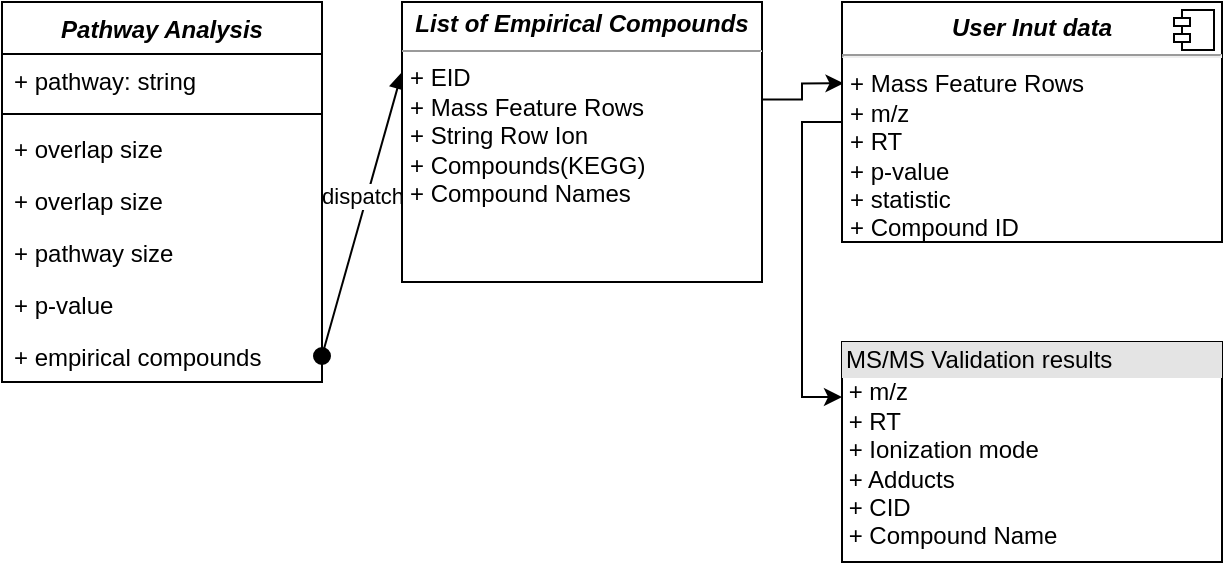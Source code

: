 <mxfile version="13.6.5" type="device"><diagram id="dZ-U_EhHM4daPbml1b-b" name="Page-1"><mxGraphModel dx="782" dy="449" grid="1" gridSize="10" guides="1" tooltips="1" connect="1" arrows="1" fold="1" page="1" pageScale="1" pageWidth="827" pageHeight="1169" math="0" shadow="0"><root><mxCell id="0"/><mxCell id="1" parent="0"/><mxCell id="Mzm3SREHgdPkiGTy58WD-12" value="dispatch" style="html=1;verticalAlign=bottom;startArrow=oval;startFill=1;endArrow=block;startSize=8;exitX=1;exitY=0.5;exitDx=0;exitDy=0;entryX=0;entryY=0.25;entryDx=0;entryDy=0;" edge="1" parent="1" source="Mzm3SREHgdPkiGTy58WD-10" target="Mzm3SREHgdPkiGTy58WD-13"><mxGeometry width="60" relative="1" as="geometry"><mxPoint x="290" y="350" as="sourcePoint"/><mxPoint x="370" y="397" as="targetPoint"/></mxGeometry></mxCell><mxCell id="Mzm3SREHgdPkiGTy58WD-17" style="edgeStyle=orthogonalEdgeStyle;rounded=0;orthogonalLoop=1;jettySize=auto;html=1;entryX=0.004;entryY=0.339;entryDx=0;entryDy=0;entryPerimeter=0;exitX=1;exitY=0.348;exitDx=0;exitDy=0;exitPerimeter=0;" edge="1" parent="1" source="Mzm3SREHgdPkiGTy58WD-13" target="Mzm3SREHgdPkiGTy58WD-14"><mxGeometry relative="1" as="geometry"/></mxCell><mxCell id="Mzm3SREHgdPkiGTy58WD-13" value="&lt;p style=&quot;margin: 0px ; margin-top: 4px ; text-align: center&quot;&gt;&lt;i&gt;&lt;b&gt;List of Empirical Compounds&lt;/b&gt;&lt;/i&gt;&lt;/p&gt;&lt;hr size=&quot;1&quot;&gt;&lt;p style=&quot;margin: 0px ; margin-left: 4px&quot;&gt;+ EID&lt;br&gt;+ Mass Feature Rows&lt;/p&gt;&lt;p style=&quot;margin: 0px ; margin-left: 4px&quot;&gt;+ String Row Ion&lt;/p&gt;&lt;p style=&quot;margin: 0px ; margin-left: 4px&quot;&gt;+ Compounds(KEGG)&lt;/p&gt;&lt;p style=&quot;margin: 0px ; margin-left: 4px&quot;&gt;+ Compound Names&lt;/p&gt;" style="verticalAlign=top;align=left;overflow=fill;fontSize=12;fontFamily=Helvetica;html=1;" vertex="1" parent="1"><mxGeometry x="240" y="340" width="180" height="140" as="geometry"/></mxCell><mxCell id="Mzm3SREHgdPkiGTy58WD-21" style="edgeStyle=orthogonalEdgeStyle;rounded=0;orthogonalLoop=1;jettySize=auto;html=1;exitX=0;exitY=0.5;exitDx=0;exitDy=0;entryX=0;entryY=0.25;entryDx=0;entryDy=0;" edge="1" parent="1" source="Mzm3SREHgdPkiGTy58WD-14" target="Mzm3SREHgdPkiGTy58WD-19"><mxGeometry relative="1" as="geometry"/></mxCell><mxCell id="Mzm3SREHgdPkiGTy58WD-14" value="&lt;p style=&quot;margin: 0px ; margin-top: 6px ; text-align: center&quot;&gt;&lt;b&gt;&lt;i&gt;User Inut data&lt;/i&gt;&lt;/b&gt;&lt;/p&gt;&lt;hr&gt;&lt;p style=&quot;margin: 0px 0px 0px 4px&quot;&gt;+ Mass Feature Rows&lt;/p&gt;&lt;p style=&quot;margin: 0px 0px 0px 4px&quot;&gt;&lt;span&gt;+ m/z&lt;/span&gt;&lt;/p&gt;&lt;p style=&quot;margin: 0px 0px 0px 4px&quot;&gt;&lt;span&gt;+ RT&lt;/span&gt;&lt;/p&gt;&lt;p style=&quot;margin: 0px 0px 0px 4px&quot;&gt;&lt;span&gt;+ p-value&lt;/span&gt;&lt;/p&gt;&lt;p style=&quot;margin: 0px 0px 0px 4px&quot;&gt;&lt;span&gt;+ statistic&lt;/span&gt;&lt;/p&gt;&lt;p style=&quot;margin: 0px 0px 0px 4px&quot;&gt;&lt;span&gt;+ Compound ID&lt;/span&gt;&lt;/p&gt;" style="align=left;overflow=fill;html=1;dropTarget=0;" vertex="1" parent="1"><mxGeometry x="460" y="340" width="190" height="120" as="geometry"/></mxCell><mxCell id="Mzm3SREHgdPkiGTy58WD-15" value="" style="shape=component;jettyWidth=8;jettyHeight=4;" vertex="1" parent="Mzm3SREHgdPkiGTy58WD-14"><mxGeometry x="1" width="20" height="20" relative="1" as="geometry"><mxPoint x="-24" y="4" as="offset"/></mxGeometry></mxCell><mxCell id="Mzm3SREHgdPkiGTy58WD-3" value="Pathway Analysis" style="swimlane;fontStyle=3;align=center;verticalAlign=top;childLayout=stackLayout;horizontal=1;startSize=26;horizontalStack=0;resizeParent=1;resizeParentMax=0;resizeLast=0;collapsible=1;marginBottom=0;" vertex="1" parent="1"><mxGeometry x="40" y="340" width="160" height="190" as="geometry"/></mxCell><mxCell id="Mzm3SREHgdPkiGTy58WD-4" value="+ pathway: string" style="text;strokeColor=none;fillColor=none;align=left;verticalAlign=top;spacingLeft=4;spacingRight=4;overflow=hidden;rotatable=0;points=[[0,0.5],[1,0.5]];portConstraint=eastwest;" vertex="1" parent="Mzm3SREHgdPkiGTy58WD-3"><mxGeometry y="26" width="160" height="26" as="geometry"/></mxCell><mxCell id="Mzm3SREHgdPkiGTy58WD-5" value="" style="line;strokeWidth=1;fillColor=none;align=left;verticalAlign=middle;spacingTop=-1;spacingLeft=3;spacingRight=3;rotatable=0;labelPosition=right;points=[];portConstraint=eastwest;" vertex="1" parent="Mzm3SREHgdPkiGTy58WD-3"><mxGeometry y="52" width="160" height="8" as="geometry"/></mxCell><mxCell id="Mzm3SREHgdPkiGTy58WD-6" value="+ overlap size" style="text;strokeColor=none;fillColor=none;align=left;verticalAlign=top;spacingLeft=4;spacingRight=4;overflow=hidden;rotatable=0;points=[[0,0.5],[1,0.5]];portConstraint=eastwest;" vertex="1" parent="Mzm3SREHgdPkiGTy58WD-3"><mxGeometry y="60" width="160" height="26" as="geometry"/></mxCell><mxCell id="Mzm3SREHgdPkiGTy58WD-7" value="+ overlap size" style="text;strokeColor=none;fillColor=none;align=left;verticalAlign=top;spacingLeft=4;spacingRight=4;overflow=hidden;rotatable=0;points=[[0,0.5],[1,0.5]];portConstraint=eastwest;" vertex="1" parent="Mzm3SREHgdPkiGTy58WD-3"><mxGeometry y="86" width="160" height="26" as="geometry"/></mxCell><mxCell id="Mzm3SREHgdPkiGTy58WD-8" value="+ pathway size" style="text;strokeColor=none;fillColor=none;align=left;verticalAlign=top;spacingLeft=4;spacingRight=4;overflow=hidden;rotatable=0;points=[[0,0.5],[1,0.5]];portConstraint=eastwest;" vertex="1" parent="Mzm3SREHgdPkiGTy58WD-3"><mxGeometry y="112" width="160" height="26" as="geometry"/></mxCell><mxCell id="Mzm3SREHgdPkiGTy58WD-9" value="+ p-value" style="text;strokeColor=none;fillColor=none;align=left;verticalAlign=top;spacingLeft=4;spacingRight=4;overflow=hidden;rotatable=0;points=[[0,0.5],[1,0.5]];portConstraint=eastwest;" vertex="1" parent="Mzm3SREHgdPkiGTy58WD-3"><mxGeometry y="138" width="160" height="26" as="geometry"/></mxCell><mxCell id="Mzm3SREHgdPkiGTy58WD-10" value="+ empirical compounds" style="text;strokeColor=none;fillColor=none;align=left;verticalAlign=top;spacingLeft=4;spacingRight=4;overflow=hidden;rotatable=0;points=[[0,0.5],[1,0.5]];portConstraint=eastwest;" vertex="1" parent="Mzm3SREHgdPkiGTy58WD-3"><mxGeometry y="164" width="160" height="26" as="geometry"/></mxCell><mxCell id="Mzm3SREHgdPkiGTy58WD-19" value="&lt;div style=&quot;box-sizing: border-box ; width: 100% ; background: #e4e4e4 ; padding: 2px&quot;&gt;MS/MS Validation results&lt;/div&gt;&amp;nbsp;+ m/z&lt;br&gt;&amp;nbsp;+ RT&lt;br&gt;&amp;nbsp;+ Ionization mode&lt;br&gt;&amp;nbsp;+ Adducts&lt;br&gt;&amp;nbsp;+ CID&lt;br&gt;&amp;nbsp;+ Compound Name&lt;br&gt;" style="verticalAlign=top;align=left;overflow=fill;html=1;" vertex="1" parent="1"><mxGeometry x="460" y="510" width="190" height="110" as="geometry"/></mxCell></root></mxGraphModel></diagram></mxfile>